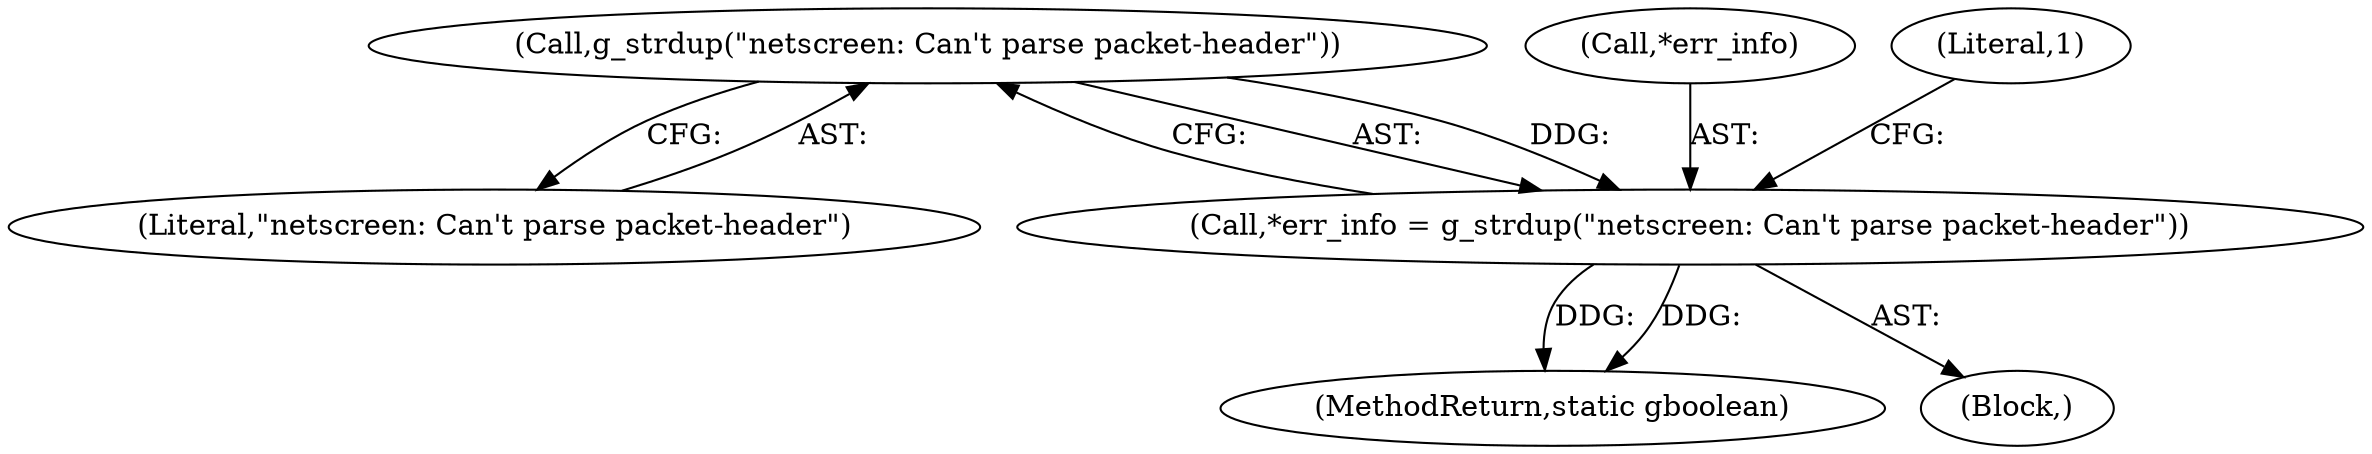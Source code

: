 digraph "0_wireshark_6a140eca7b78b230f1f90a739a32257476513c78_2@API" {
"1000165" [label="(Call,g_strdup(\"netscreen: Can't parse packet-header\"))"];
"1000162" [label="(Call,*err_info = g_strdup(\"netscreen: Can't parse packet-header\"))"];
"1000163" [label="(Call,*err_info)"];
"1000204" [label="(MethodReturn,static gboolean)"];
"1000166" [label="(Literal,\"netscreen: Can't parse packet-header\")"];
"1000162" [label="(Call,*err_info = g_strdup(\"netscreen: Can't parse packet-header\"))"];
"1000169" [label="(Literal,1)"];
"1000157" [label="(Block,)"];
"1000165" [label="(Call,g_strdup(\"netscreen: Can't parse packet-header\"))"];
"1000165" -> "1000162"  [label="AST: "];
"1000165" -> "1000166"  [label="CFG: "];
"1000166" -> "1000165"  [label="AST: "];
"1000162" -> "1000165"  [label="CFG: "];
"1000165" -> "1000162"  [label="DDG: "];
"1000162" -> "1000157"  [label="AST: "];
"1000163" -> "1000162"  [label="AST: "];
"1000169" -> "1000162"  [label="CFG: "];
"1000162" -> "1000204"  [label="DDG: "];
"1000162" -> "1000204"  [label="DDG: "];
}
